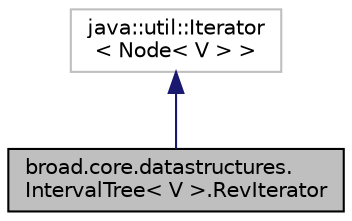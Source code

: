 digraph "broad.core.datastructures.IntervalTree&lt; V &gt;.RevIterator"
{
  edge [fontname="Helvetica",fontsize="10",labelfontname="Helvetica",labelfontsize="10"];
  node [fontname="Helvetica",fontsize="10",shape=record];
  Node1 [label="broad.core.datastructures.\lIntervalTree\< V \>.RevIterator",height=0.2,width=0.4,color="black", fillcolor="grey75", style="filled" fontcolor="black"];
  Node2 -> Node1 [dir="back",color="midnightblue",fontsize="10",style="solid"];
  Node2 [label="java::util::Iterator\l\< Node\< V \> \>",height=0.2,width=0.4,color="grey75", fillcolor="white", style="filled"];
}

